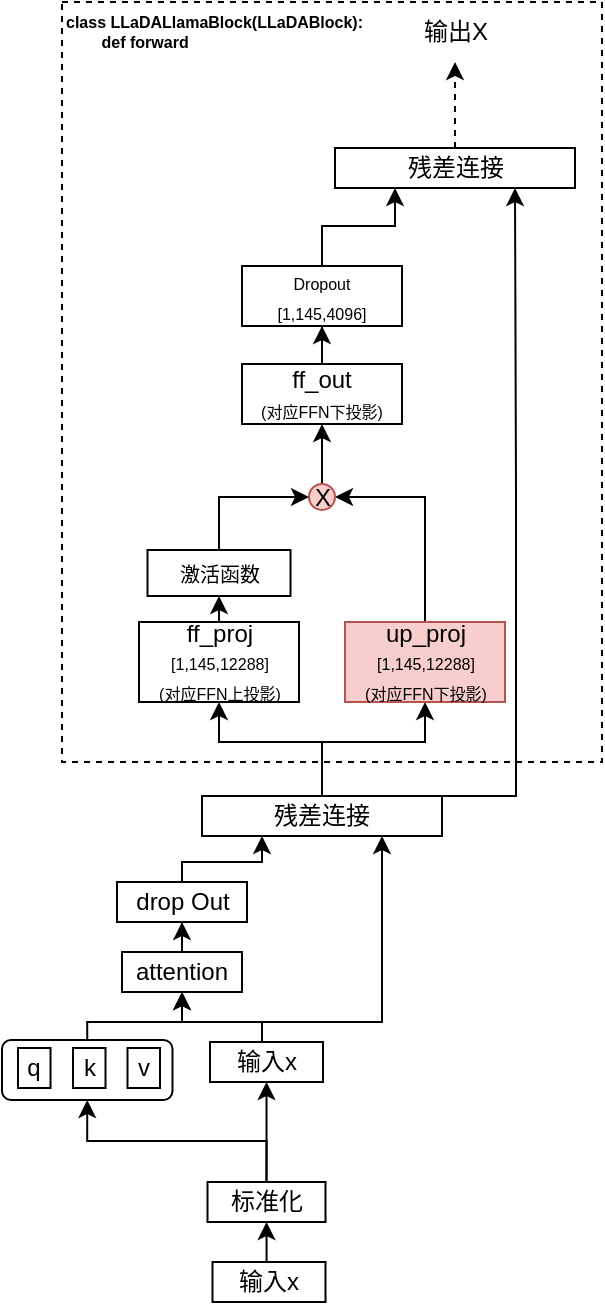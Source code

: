 <mxfile version="26.2.9">
  <diagram name="第 1 页" id="6A_7SjuORHiUz1MAoCI6">
    <mxGraphModel dx="865" dy="464" grid="1" gridSize="10" guides="1" tooltips="1" connect="1" arrows="1" fold="1" page="1" pageScale="1" pageWidth="827" pageHeight="1169" math="0" shadow="0">
      <root>
        <mxCell id="0" />
        <mxCell id="1" parent="0" />
        <mxCell id="cTW1m5KWHmEKyPAz_HN6-33" value="" style="rounded=0;whiteSpace=wrap;html=1;dashed=1;" vertex="1" parent="1">
          <mxGeometry x="200" y="180" width="270" height="380" as="geometry" />
        </mxCell>
        <mxCell id="cTW1m5KWHmEKyPAz_HN6-3" value="" style="edgeStyle=orthogonalEdgeStyle;rounded=0;orthogonalLoop=1;jettySize=auto;html=1;" edge="1" parent="1" source="cTW1m5KWHmEKyPAz_HN6-1" target="cTW1m5KWHmEKyPAz_HN6-2">
          <mxGeometry relative="1" as="geometry" />
        </mxCell>
        <mxCell id="cTW1m5KWHmEKyPAz_HN6-4" style="edgeStyle=orthogonalEdgeStyle;rounded=0;orthogonalLoop=1;jettySize=auto;html=1;exitX=0.5;exitY=1;exitDx=0;exitDy=0;startArrow=classic;startFill=0;endArrow=none;entryX=0.5;entryY=0;entryDx=0;entryDy=0;" edge="1" parent="1" source="cTW1m5KWHmEKyPAz_HN6-1">
          <mxGeometry relative="1" as="geometry">
            <mxPoint x="300" y="700" as="targetPoint" />
            <Array as="points">
              <mxPoint x="260" y="690" />
              <mxPoint x="300" y="690" />
            </Array>
          </mxGeometry>
        </mxCell>
        <mxCell id="cTW1m5KWHmEKyPAz_HN6-1" value="attention" style="rounded=0;whiteSpace=wrap;html=1;" vertex="1" parent="1">
          <mxGeometry x="230" y="655" width="60" height="20" as="geometry" />
        </mxCell>
        <mxCell id="cTW1m5KWHmEKyPAz_HN6-27" style="edgeStyle=orthogonalEdgeStyle;rounded=0;orthogonalLoop=1;jettySize=auto;html=1;exitX=0.5;exitY=0;exitDx=0;exitDy=0;entryX=0.25;entryY=1;entryDx=0;entryDy=0;" edge="1" parent="1" source="cTW1m5KWHmEKyPAz_HN6-2" target="cTW1m5KWHmEKyPAz_HN6-5">
          <mxGeometry relative="1" as="geometry">
            <Array as="points">
              <mxPoint x="260" y="610" />
              <mxPoint x="300" y="610" />
            </Array>
          </mxGeometry>
        </mxCell>
        <mxCell id="cTW1m5KWHmEKyPAz_HN6-2" value="drop Out" style="rounded=0;whiteSpace=wrap;html=1;" vertex="1" parent="1">
          <mxGeometry x="227.5" y="620" width="65" height="20" as="geometry" />
        </mxCell>
        <mxCell id="cTW1m5KWHmEKyPAz_HN6-16" style="edgeStyle=orthogonalEdgeStyle;rounded=0;orthogonalLoop=1;jettySize=auto;html=1;exitX=0.5;exitY=0;exitDx=0;exitDy=0;entryX=0.5;entryY=1;entryDx=0;entryDy=0;" edge="1" parent="1" source="cTW1m5KWHmEKyPAz_HN6-5" target="cTW1m5KWHmEKyPAz_HN6-12">
          <mxGeometry relative="1" as="geometry">
            <Array as="points">
              <mxPoint x="330" y="550" />
              <mxPoint x="382" y="550" />
            </Array>
          </mxGeometry>
        </mxCell>
        <mxCell id="cTW1m5KWHmEKyPAz_HN6-17" style="edgeStyle=orthogonalEdgeStyle;rounded=0;orthogonalLoop=1;jettySize=auto;html=1;exitX=0.5;exitY=0;exitDx=0;exitDy=0;entryX=0.5;entryY=1;entryDx=0;entryDy=0;" edge="1" parent="1" source="cTW1m5KWHmEKyPAz_HN6-5" target="cTW1m5KWHmEKyPAz_HN6-10">
          <mxGeometry relative="1" as="geometry">
            <Array as="points">
              <mxPoint x="330" y="550" />
              <mxPoint x="279" y="550" />
            </Array>
          </mxGeometry>
        </mxCell>
        <mxCell id="cTW1m5KWHmEKyPAz_HN6-30" style="edgeStyle=orthogonalEdgeStyle;rounded=0;orthogonalLoop=1;jettySize=auto;html=1;exitX=0.5;exitY=0;exitDx=0;exitDy=0;entryX=0.75;entryY=1;entryDx=0;entryDy=0;" edge="1" parent="1" source="cTW1m5KWHmEKyPAz_HN6-5" target="cTW1m5KWHmEKyPAz_HN6-25">
          <mxGeometry relative="1" as="geometry">
            <Array as="points">
              <mxPoint x="427" y="577" />
              <mxPoint x="427" y="425" />
              <mxPoint x="427" y="425" />
            </Array>
          </mxGeometry>
        </mxCell>
        <mxCell id="cTW1m5KWHmEKyPAz_HN6-5" value="残差连接" style="rounded=0;whiteSpace=wrap;html=1;" vertex="1" parent="1">
          <mxGeometry x="270" y="577" width="120" height="20" as="geometry" />
        </mxCell>
        <mxCell id="cTW1m5KWHmEKyPAz_HN6-9" style="edgeStyle=orthogonalEdgeStyle;rounded=0;orthogonalLoop=1;jettySize=auto;html=1;exitX=0.5;exitY=0;exitDx=0;exitDy=0;entryX=0.75;entryY=1;entryDx=0;entryDy=0;" edge="1" parent="1" source="cTW1m5KWHmEKyPAz_HN6-35" target="cTW1m5KWHmEKyPAz_HN6-5">
          <mxGeometry relative="1" as="geometry">
            <mxPoint x="300" y="700" as="sourcePoint" />
            <Array as="points">
              <mxPoint x="300" y="710" />
              <mxPoint x="300" y="690" />
              <mxPoint x="360" y="690" />
            </Array>
          </mxGeometry>
        </mxCell>
        <mxCell id="cTW1m5KWHmEKyPAz_HN6-21" style="edgeStyle=orthogonalEdgeStyle;rounded=0;orthogonalLoop=1;jettySize=auto;html=1;exitX=0.5;exitY=0;exitDx=0;exitDy=0;entryX=0.5;entryY=1;entryDx=0;entryDy=0;" edge="1" parent="1" source="cTW1m5KWHmEKyPAz_HN6-10" target="cTW1m5KWHmEKyPAz_HN6-20">
          <mxGeometry relative="1" as="geometry" />
        </mxCell>
        <mxCell id="cTW1m5KWHmEKyPAz_HN6-10" value="ff_proj&lt;div&gt;&lt;font style=&quot;font-size: 8px;&quot;&gt;[1,145,12288]&lt;/font&gt;&lt;/div&gt;&lt;div&gt;&lt;font style=&quot;font-size: 8px;&quot;&gt;(对应FFN上投影)&lt;/font&gt;&lt;/div&gt;" style="rounded=0;whiteSpace=wrap;html=1;" vertex="1" parent="1">
          <mxGeometry x="238.5" y="490" width="80" height="40" as="geometry" />
        </mxCell>
        <mxCell id="cTW1m5KWHmEKyPAz_HN6-24" value="" style="edgeStyle=orthogonalEdgeStyle;rounded=0;orthogonalLoop=1;jettySize=auto;html=1;" edge="1" parent="1" source="cTW1m5KWHmEKyPAz_HN6-11" target="cTW1m5KWHmEKyPAz_HN6-23">
          <mxGeometry relative="1" as="geometry" />
        </mxCell>
        <mxCell id="cTW1m5KWHmEKyPAz_HN6-11" value="ff_out&lt;div&gt;&lt;font style=&quot;font-size: 8px;&quot;&gt;(对应FFN下投影)&lt;/font&gt;&lt;/div&gt;" style="rounded=0;whiteSpace=wrap;html=1;" vertex="1" parent="1">
          <mxGeometry x="290" y="361" width="80" height="30" as="geometry" />
        </mxCell>
        <mxCell id="cTW1m5KWHmEKyPAz_HN6-14" style="edgeStyle=orthogonalEdgeStyle;rounded=0;orthogonalLoop=1;jettySize=auto;html=1;exitX=0.5;exitY=0;exitDx=0;exitDy=0;entryX=1;entryY=0.5;entryDx=0;entryDy=0;" edge="1" parent="1" source="cTW1m5KWHmEKyPAz_HN6-12" target="cTW1m5KWHmEKyPAz_HN6-13">
          <mxGeometry relative="1" as="geometry" />
        </mxCell>
        <mxCell id="cTW1m5KWHmEKyPAz_HN6-12" value="&lt;div&gt;&lt;font&gt;up_proj&lt;/font&gt;&lt;/div&gt;&lt;div&gt;&lt;font style=&quot;font-size: 8px;&quot;&gt;[1,145,12288]&lt;br&gt;&lt;/font&gt;&lt;/div&gt;&lt;div&gt;&lt;font style=&quot;font-size: 8px;&quot;&gt;(对应FFN下投影)&lt;/font&gt;&lt;/div&gt;" style="rounded=0;whiteSpace=wrap;html=1;fillColor=#f8cecc;strokeColor=#b85450;" vertex="1" parent="1">
          <mxGeometry x="341.5" y="490" width="80" height="40" as="geometry" />
        </mxCell>
        <mxCell id="cTW1m5KWHmEKyPAz_HN6-18" style="edgeStyle=orthogonalEdgeStyle;rounded=0;orthogonalLoop=1;jettySize=auto;html=1;exitX=0.5;exitY=0;exitDx=0;exitDy=0;entryX=0.5;entryY=1;entryDx=0;entryDy=0;" edge="1" parent="1" source="cTW1m5KWHmEKyPAz_HN6-13" target="cTW1m5KWHmEKyPAz_HN6-11">
          <mxGeometry relative="1" as="geometry" />
        </mxCell>
        <mxCell id="cTW1m5KWHmEKyPAz_HN6-13" value="X" style="ellipse;whiteSpace=wrap;html=1;aspect=fixed;fillColor=#f8cecc;strokeColor=#b85450;" vertex="1" parent="1">
          <mxGeometry x="323.5" y="421" width="13" height="13" as="geometry" />
        </mxCell>
        <mxCell id="cTW1m5KWHmEKyPAz_HN6-22" style="edgeStyle=orthogonalEdgeStyle;rounded=0;orthogonalLoop=1;jettySize=auto;html=1;exitX=0.5;exitY=0;exitDx=0;exitDy=0;entryX=0;entryY=0.5;entryDx=0;entryDy=0;" edge="1" parent="1" source="cTW1m5KWHmEKyPAz_HN6-20" target="cTW1m5KWHmEKyPAz_HN6-13">
          <mxGeometry relative="1" as="geometry">
            <mxPoint x="278.529" y="440" as="targetPoint" />
          </mxGeometry>
        </mxCell>
        <mxCell id="cTW1m5KWHmEKyPAz_HN6-20" value="激活函数" style="rounded=0;whiteSpace=wrap;html=1;fontSize=10;" vertex="1" parent="1">
          <mxGeometry x="242.75" y="454" width="71.5" height="23" as="geometry" />
        </mxCell>
        <mxCell id="cTW1m5KWHmEKyPAz_HN6-26" style="edgeStyle=orthogonalEdgeStyle;rounded=0;orthogonalLoop=1;jettySize=auto;html=1;exitX=0.5;exitY=0;exitDx=0;exitDy=0;entryX=0.25;entryY=1;entryDx=0;entryDy=0;" edge="1" parent="1" source="cTW1m5KWHmEKyPAz_HN6-23" target="cTW1m5KWHmEKyPAz_HN6-25">
          <mxGeometry relative="1" as="geometry" />
        </mxCell>
        <mxCell id="cTW1m5KWHmEKyPAz_HN6-23" value="&lt;div&gt;&lt;font style=&quot;font-size: 8px;&quot;&gt;Dropout&lt;/font&gt;&lt;/div&gt;&lt;div&gt;&lt;span style=&quot;font-size: 8px;&quot;&gt;[1,145,4096]&lt;/span&gt;&lt;/div&gt;" style="rounded=0;whiteSpace=wrap;html=1;" vertex="1" parent="1">
          <mxGeometry x="290" y="312" width="80" height="30" as="geometry" />
        </mxCell>
        <mxCell id="cTW1m5KWHmEKyPAz_HN6-31" style="edgeStyle=orthogonalEdgeStyle;rounded=0;orthogonalLoop=1;jettySize=auto;html=1;exitX=0.5;exitY=0;exitDx=0;exitDy=0;dashed=1;entryX=0.5;entryY=1;entryDx=0;entryDy=0;" edge="1" parent="1" source="cTW1m5KWHmEKyPAz_HN6-25" target="cTW1m5KWHmEKyPAz_HN6-32">
          <mxGeometry relative="1" as="geometry">
            <mxPoint x="396.5" y="210" as="targetPoint" />
          </mxGeometry>
        </mxCell>
        <mxCell id="cTW1m5KWHmEKyPAz_HN6-25" value="残差连接" style="rounded=0;whiteSpace=wrap;html=1;" vertex="1" parent="1">
          <mxGeometry x="336.5" y="253" width="120" height="20" as="geometry" />
        </mxCell>
        <mxCell id="cTW1m5KWHmEKyPAz_HN6-32" value="输出X" style="text;strokeColor=none;align=center;fillColor=none;html=1;verticalAlign=middle;whiteSpace=wrap;rounded=0;" vertex="1" parent="1">
          <mxGeometry x="366.5" y="180" width="60" height="30" as="geometry" />
        </mxCell>
        <mxCell id="cTW1m5KWHmEKyPAz_HN6-34" value="class LLaDALlamaBlock(LLaDABlock):&lt;br&gt;&lt;span style=&quot;white-space: pre;&quot;&gt;&#x9;&lt;/span&gt;def forward" style="text;strokeColor=none;align=left;fillColor=none;html=1;verticalAlign=middle;whiteSpace=wrap;rounded=0;fontSize=8;fontStyle=1" vertex="1" parent="1">
          <mxGeometry x="200" y="180" width="160" height="30" as="geometry" />
        </mxCell>
        <mxCell id="cTW1m5KWHmEKyPAz_HN6-35" value="输入x" style="rounded=0;whiteSpace=wrap;html=1;" vertex="1" parent="1">
          <mxGeometry x="274" y="700" width="56.5" height="20" as="geometry" />
        </mxCell>
        <mxCell id="cTW1m5KWHmEKyPAz_HN6-39" style="edgeStyle=orthogonalEdgeStyle;rounded=0;orthogonalLoop=1;jettySize=auto;html=1;exitX=0.5;exitY=0;exitDx=0;exitDy=0;entryX=0.5;entryY=1;entryDx=0;entryDy=0;" edge="1" parent="1" source="cTW1m5KWHmEKyPAz_HN6-36" target="cTW1m5KWHmEKyPAz_HN6-35">
          <mxGeometry relative="1" as="geometry" />
        </mxCell>
        <mxCell id="cTW1m5KWHmEKyPAz_HN6-46" style="edgeStyle=orthogonalEdgeStyle;rounded=0;orthogonalLoop=1;jettySize=auto;html=1;exitX=0.5;exitY=0;exitDx=0;exitDy=0;entryX=0.5;entryY=1;entryDx=0;entryDy=0;" edge="1" parent="1" source="cTW1m5KWHmEKyPAz_HN6-36" target="cTW1m5KWHmEKyPAz_HN6-43">
          <mxGeometry relative="1" as="geometry" />
        </mxCell>
        <mxCell id="cTW1m5KWHmEKyPAz_HN6-36" value="标准化" style="rounded=0;whiteSpace=wrap;html=1;" vertex="1" parent="1">
          <mxGeometry x="272.75" y="770" width="59" height="20" as="geometry" />
        </mxCell>
        <mxCell id="cTW1m5KWHmEKyPAz_HN6-38" style="edgeStyle=orthogonalEdgeStyle;rounded=0;orthogonalLoop=1;jettySize=auto;html=1;exitX=0.5;exitY=0;exitDx=0;exitDy=0;entryX=0.5;entryY=1;entryDx=0;entryDy=0;" edge="1" parent="1" source="cTW1m5KWHmEKyPAz_HN6-37" target="cTW1m5KWHmEKyPAz_HN6-36">
          <mxGeometry relative="1" as="geometry" />
        </mxCell>
        <mxCell id="cTW1m5KWHmEKyPAz_HN6-37" value="输入x" style="rounded=0;whiteSpace=wrap;html=1;" vertex="1" parent="1">
          <mxGeometry x="275.25" y="810" width="56.5" height="20" as="geometry" />
        </mxCell>
        <mxCell id="cTW1m5KWHmEKyPAz_HN6-44" value="" style="group" vertex="1" connectable="0" parent="1">
          <mxGeometry x="170" y="699" width="85.25" height="30" as="geometry" />
        </mxCell>
        <mxCell id="cTW1m5KWHmEKyPAz_HN6-43" value="" style="rounded=1;whiteSpace=wrap;html=1;" vertex="1" parent="cTW1m5KWHmEKyPAz_HN6-44">
          <mxGeometry width="85.25" height="30" as="geometry" />
        </mxCell>
        <mxCell id="cTW1m5KWHmEKyPAz_HN6-40" value="q" style="rounded=0;whiteSpace=wrap;html=1;" vertex="1" parent="cTW1m5KWHmEKyPAz_HN6-44">
          <mxGeometry x="8" y="4" width="16.25" height="20" as="geometry" />
        </mxCell>
        <mxCell id="cTW1m5KWHmEKyPAz_HN6-41" value="k" style="rounded=0;whiteSpace=wrap;html=1;" vertex="1" parent="cTW1m5KWHmEKyPAz_HN6-44">
          <mxGeometry x="35.5" y="4" width="16.25" height="20" as="geometry" />
        </mxCell>
        <mxCell id="cTW1m5KWHmEKyPAz_HN6-42" value="v" style="rounded=0;whiteSpace=wrap;html=1;" vertex="1" parent="cTW1m5KWHmEKyPAz_HN6-44">
          <mxGeometry x="62.75" y="4" width="16.25" height="20" as="geometry" />
        </mxCell>
        <mxCell id="cTW1m5KWHmEKyPAz_HN6-47" style="edgeStyle=orthogonalEdgeStyle;rounded=0;orthogonalLoop=1;jettySize=auto;html=1;exitX=0.5;exitY=0;exitDx=0;exitDy=0;entryX=0.5;entryY=1;entryDx=0;entryDy=0;" edge="1" parent="1" source="cTW1m5KWHmEKyPAz_HN6-43" target="cTW1m5KWHmEKyPAz_HN6-1">
          <mxGeometry relative="1" as="geometry">
            <Array as="points">
              <mxPoint x="213" y="690" />
              <mxPoint x="260" y="690" />
            </Array>
          </mxGeometry>
        </mxCell>
      </root>
    </mxGraphModel>
  </diagram>
</mxfile>
